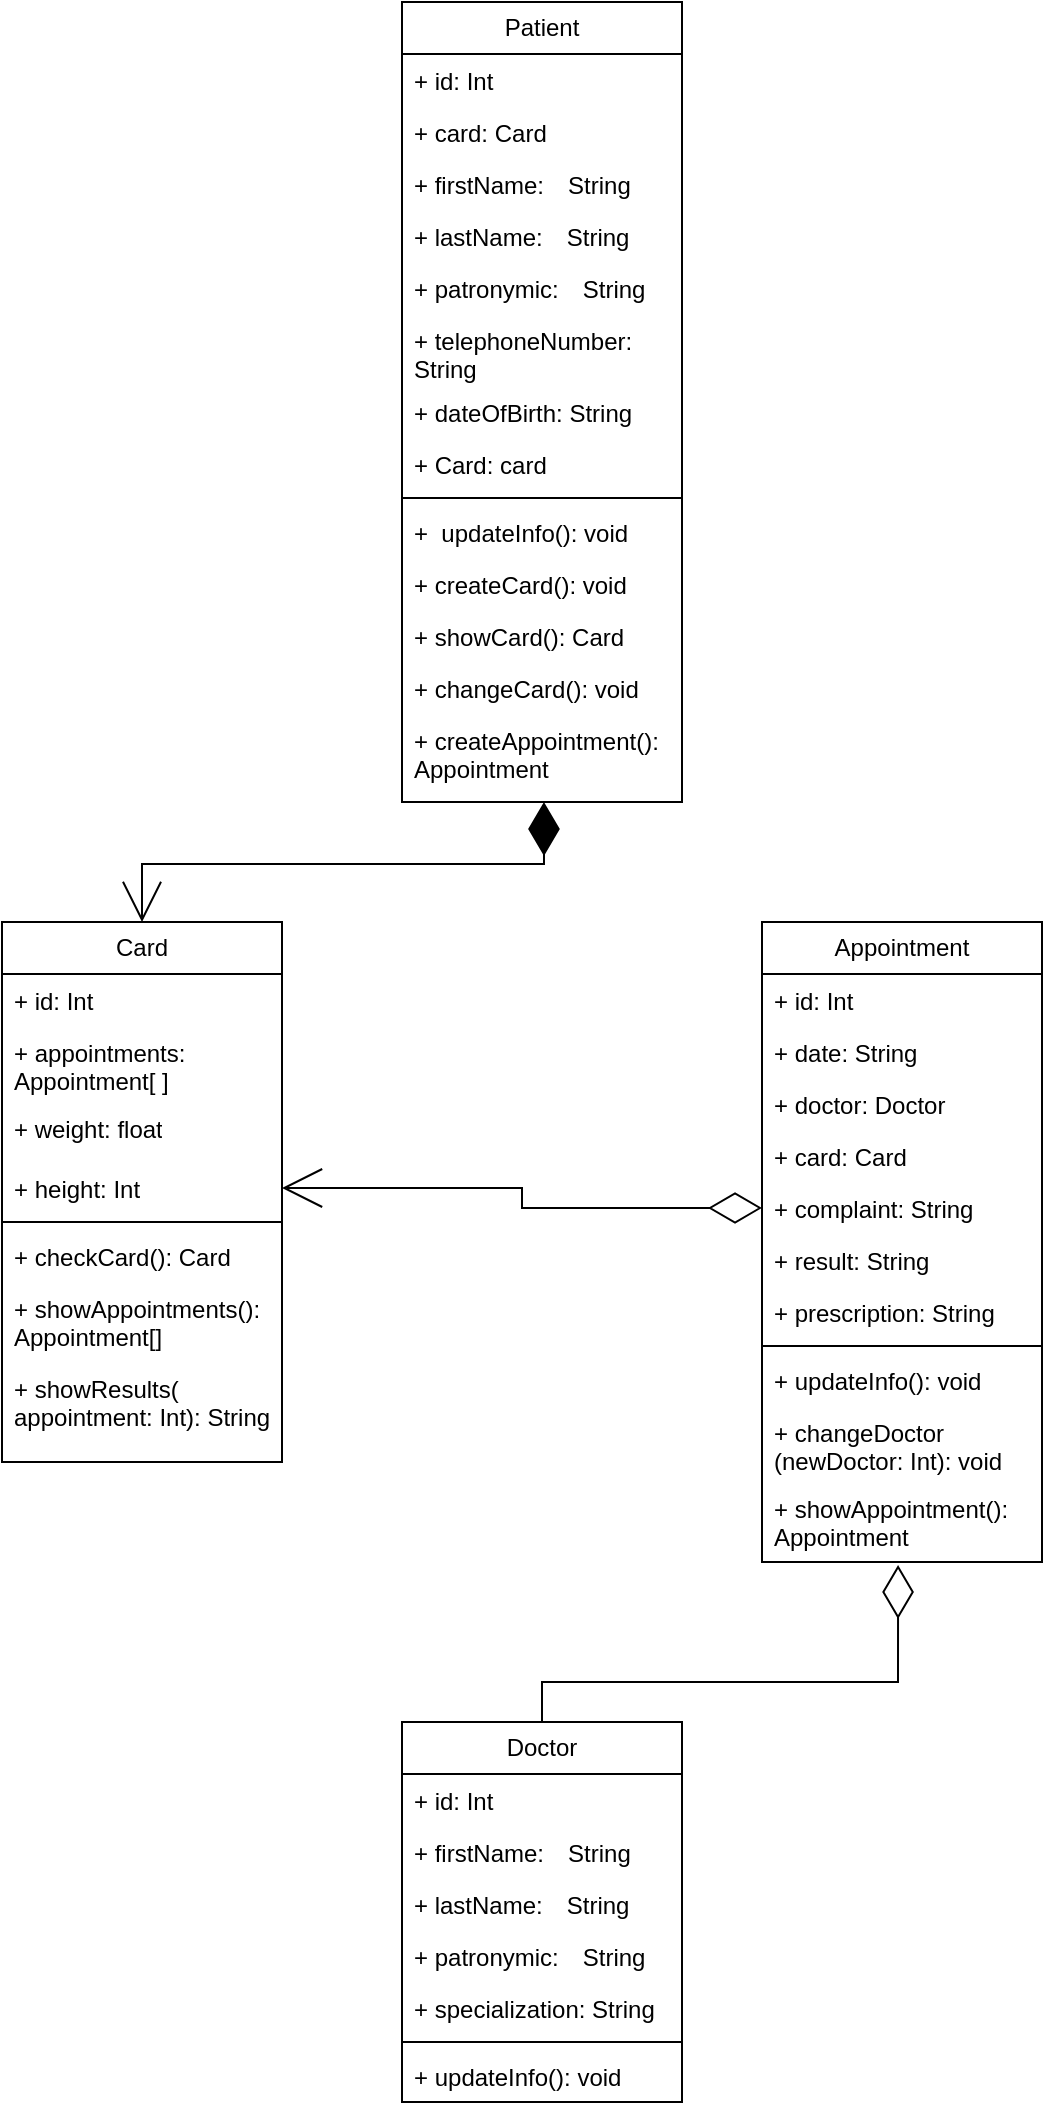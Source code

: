 <mxfile version="28.0.6">
  <diagram name="Page-1" id="AonDp7KmRSG0cJ-MDKhB">
    <mxGraphModel dx="872" dy="529" grid="1" gridSize="10" guides="1" tooltips="1" connect="1" arrows="1" fold="1" page="1" pageScale="1" pageWidth="850" pageHeight="1100" math="0" shadow="0">
      <root>
        <mxCell id="0" />
        <mxCell id="1" parent="0" />
        <mxCell id="JqDkDefauqwtXnVLPsz7-1" value="Patient" style="swimlane;fontStyle=0;childLayout=stackLayout;horizontal=1;startSize=26;fillColor=none;horizontalStack=0;resizeParent=1;resizeParentMax=0;resizeLast=0;collapsible=1;marginBottom=0;whiteSpace=wrap;html=1;" parent="1" vertex="1">
          <mxGeometry x="400" y="40" width="140" height="400" as="geometry" />
        </mxCell>
        <mxCell id="JqDkDefauqwtXnVLPsz7-2" value="+ id: Int　&lt;div&gt;&lt;br&gt;&lt;/div&gt;" style="text;strokeColor=none;fillColor=none;align=left;verticalAlign=top;spacingLeft=4;spacingRight=4;overflow=hidden;rotatable=0;points=[[0,0.5],[1,0.5]];portConstraint=eastwest;whiteSpace=wrap;html=1;" parent="JqDkDefauqwtXnVLPsz7-1" vertex="1">
          <mxGeometry y="26" width="140" height="26" as="geometry" />
        </mxCell>
        <mxCell id="JqDkDefauqwtXnVLPsz7-34" value="+ card: Card" style="text;strokeColor=none;fillColor=none;align=left;verticalAlign=top;spacingLeft=4;spacingRight=4;overflow=hidden;rotatable=0;points=[[0,0.5],[1,0.5]];portConstraint=eastwest;whiteSpace=wrap;html=1;" parent="JqDkDefauqwtXnVLPsz7-1" vertex="1">
          <mxGeometry y="52" width="140" height="26" as="geometry" />
        </mxCell>
        <mxCell id="JqDkDefauqwtXnVLPsz7-3" value="+ firstName:　String" style="text;strokeColor=none;fillColor=none;align=left;verticalAlign=top;spacingLeft=4;spacingRight=4;overflow=hidden;rotatable=0;points=[[0,0.5],[1,0.5]];portConstraint=eastwest;whiteSpace=wrap;html=1;" parent="JqDkDefauqwtXnVLPsz7-1" vertex="1">
          <mxGeometry y="78" width="140" height="26" as="geometry" />
        </mxCell>
        <mxCell id="JqDkDefauqwtXnVLPsz7-58" value="+ lastName:　String" style="text;strokeColor=none;fillColor=none;align=left;verticalAlign=top;spacingLeft=4;spacingRight=4;overflow=hidden;rotatable=0;points=[[0,0.5],[1,0.5]];portConstraint=eastwest;whiteSpace=wrap;html=1;" parent="JqDkDefauqwtXnVLPsz7-1" vertex="1">
          <mxGeometry y="104" width="140" height="26" as="geometry" />
        </mxCell>
        <mxCell id="JqDkDefauqwtXnVLPsz7-4" value="+ patronymic:　String" style="text;strokeColor=none;fillColor=none;align=left;verticalAlign=top;spacingLeft=4;spacingRight=4;overflow=hidden;rotatable=0;points=[[0,0.5],[1,0.5]];portConstraint=eastwest;whiteSpace=wrap;html=1;" parent="JqDkDefauqwtXnVLPsz7-1" vertex="1">
          <mxGeometry y="130" width="140" height="26" as="geometry" />
        </mxCell>
        <mxCell id="JqDkDefauqwtXnVLPsz7-6" value="+ telephoneNumber:　String" style="text;strokeColor=none;fillColor=none;align=left;verticalAlign=top;spacingLeft=4;spacingRight=4;overflow=hidden;rotatable=0;points=[[0,0.5],[1,0.5]];portConstraint=eastwest;whiteSpace=wrap;html=1;" parent="JqDkDefauqwtXnVLPsz7-1" vertex="1">
          <mxGeometry y="156" width="140" height="36" as="geometry" />
        </mxCell>
        <mxCell id="JqDkDefauqwtXnVLPsz7-5" value="+ dateOfBirth: String" style="text;strokeColor=none;fillColor=none;align=left;verticalAlign=top;spacingLeft=4;spacingRight=4;overflow=hidden;rotatable=0;points=[[0,0.5],[1,0.5]];portConstraint=eastwest;whiteSpace=wrap;html=1;" parent="JqDkDefauqwtXnVLPsz7-1" vertex="1">
          <mxGeometry y="192" width="140" height="26" as="geometry" />
        </mxCell>
        <mxCell id="JqDkDefauqwtXnVLPsz7-7" value="+ Card: card" style="text;strokeColor=none;fillColor=none;align=left;verticalAlign=top;spacingLeft=4;spacingRight=4;overflow=hidden;rotatable=0;points=[[0,0.5],[1,0.5]];portConstraint=eastwest;whiteSpace=wrap;html=1;" parent="JqDkDefauqwtXnVLPsz7-1" vertex="1">
          <mxGeometry y="218" width="140" height="26" as="geometry" />
        </mxCell>
        <mxCell id="JqDkDefauqwtXnVLPsz7-13" value="" style="line;strokeWidth=1;fillColor=none;align=left;verticalAlign=middle;spacingTop=-1;spacingLeft=3;spacingRight=3;rotatable=0;labelPosition=right;points=[];portConstraint=eastwest;strokeColor=inherit;" parent="JqDkDefauqwtXnVLPsz7-1" vertex="1">
          <mxGeometry y="244" width="140" height="8" as="geometry" />
        </mxCell>
        <mxCell id="JqDkDefauqwtXnVLPsz7-14" value="+&amp;nbsp; updateInfo(): void" style="text;strokeColor=none;fillColor=none;align=left;verticalAlign=top;spacingLeft=4;spacingRight=4;overflow=hidden;rotatable=0;points=[[0,0.5],[1,0.5]];portConstraint=eastwest;whiteSpace=wrap;html=1;" parent="JqDkDefauqwtXnVLPsz7-1" vertex="1">
          <mxGeometry y="252" width="140" height="26" as="geometry" />
        </mxCell>
        <mxCell id="JqDkDefauqwtXnVLPsz7-15" value="+ createCard(): void" style="text;strokeColor=none;fillColor=none;align=left;verticalAlign=top;spacingLeft=4;spacingRight=4;overflow=hidden;rotatable=0;points=[[0,0.5],[1,0.5]];portConstraint=eastwest;whiteSpace=wrap;html=1;" parent="JqDkDefauqwtXnVLPsz7-1" vertex="1">
          <mxGeometry y="278" width="140" height="26" as="geometry" />
        </mxCell>
        <mxCell id="JqDkDefauqwtXnVLPsz7-35" value="+ showCard(): Card" style="text;strokeColor=none;fillColor=none;align=left;verticalAlign=top;spacingLeft=4;spacingRight=4;overflow=hidden;rotatable=0;points=[[0,0.5],[1,0.5]];portConstraint=eastwest;whiteSpace=wrap;html=1;" parent="JqDkDefauqwtXnVLPsz7-1" vertex="1">
          <mxGeometry y="304" width="140" height="26" as="geometry" />
        </mxCell>
        <mxCell id="JqDkDefauqwtXnVLPsz7-36" value="+ changeCard(): void" style="text;strokeColor=none;fillColor=none;align=left;verticalAlign=top;spacingLeft=4;spacingRight=4;overflow=hidden;rotatable=0;points=[[0,0.5],[1,0.5]];portConstraint=eastwest;whiteSpace=wrap;html=1;" parent="JqDkDefauqwtXnVLPsz7-1" vertex="1">
          <mxGeometry y="330" width="140" height="26" as="geometry" />
        </mxCell>
        <mxCell id="JqDkDefauqwtXnVLPsz7-16" value="+ createAppointment(): Appointment" style="text;strokeColor=none;fillColor=none;align=left;verticalAlign=top;spacingLeft=4;spacingRight=4;overflow=hidden;rotatable=0;points=[[0,0.5],[1,0.5]];portConstraint=eastwest;whiteSpace=wrap;html=1;" parent="JqDkDefauqwtXnVLPsz7-1" vertex="1">
          <mxGeometry y="356" width="140" height="44" as="geometry" />
        </mxCell>
        <mxCell id="JqDkDefauqwtXnVLPsz7-17" value="Card" style="swimlane;fontStyle=0;childLayout=stackLayout;horizontal=1;startSize=26;fillColor=none;horizontalStack=0;resizeParent=1;resizeParentMax=0;resizeLast=0;collapsible=1;marginBottom=0;whiteSpace=wrap;html=1;" parent="1" vertex="1">
          <mxGeometry x="200" y="500" width="140" height="270" as="geometry" />
        </mxCell>
        <mxCell id="JqDkDefauqwtXnVLPsz7-18" value="+ id: Int" style="text;strokeColor=none;fillColor=none;align=left;verticalAlign=top;spacingLeft=4;spacingRight=4;overflow=hidden;rotatable=0;points=[[0,0.5],[1,0.5]];portConstraint=eastwest;whiteSpace=wrap;html=1;" parent="JqDkDefauqwtXnVLPsz7-17" vertex="1">
          <mxGeometry y="26" width="140" height="26" as="geometry" />
        </mxCell>
        <mxCell id="JqDkDefauqwtXnVLPsz7-19" value="+ appointments: Appointment[ ]" style="text;strokeColor=none;fillColor=none;align=left;verticalAlign=top;spacingLeft=4;spacingRight=4;overflow=hidden;rotatable=0;points=[[0,0.5],[1,0.5]];portConstraint=eastwest;whiteSpace=wrap;html=1;" parent="JqDkDefauqwtXnVLPsz7-17" vertex="1">
          <mxGeometry y="52" width="140" height="38" as="geometry" />
        </mxCell>
        <mxCell id="JqDkDefauqwtXnVLPsz7-22" value="+ weight: float" style="text;strokeColor=none;fillColor=none;align=left;verticalAlign=top;spacingLeft=4;spacingRight=4;overflow=hidden;rotatable=0;points=[[0,0.5],[1,0.5]];portConstraint=eastwest;whiteSpace=wrap;html=1;" parent="JqDkDefauqwtXnVLPsz7-17" vertex="1">
          <mxGeometry y="90" width="140" height="30" as="geometry" />
        </mxCell>
        <mxCell id="JqDkDefauqwtXnVLPsz7-46" value="+ height: Int" style="text;strokeColor=none;fillColor=none;align=left;verticalAlign=top;spacingLeft=4;spacingRight=4;overflow=hidden;rotatable=0;points=[[0,0.5],[1,0.5]];portConstraint=eastwest;whiteSpace=wrap;html=1;" parent="JqDkDefauqwtXnVLPsz7-17" vertex="1">
          <mxGeometry y="120" width="140" height="26" as="geometry" />
        </mxCell>
        <mxCell id="JqDkDefauqwtXnVLPsz7-21" value="" style="line;strokeWidth=1;fillColor=none;align=left;verticalAlign=middle;spacingTop=-1;spacingLeft=3;spacingRight=3;rotatable=0;labelPosition=right;points=[];portConstraint=eastwest;strokeColor=inherit;" parent="JqDkDefauqwtXnVLPsz7-17" vertex="1">
          <mxGeometry y="146" width="140" height="8" as="geometry" />
        </mxCell>
        <mxCell id="JqDkDefauqwtXnVLPsz7-20" value="+ checkCard(): Card" style="text;strokeColor=none;fillColor=none;align=left;verticalAlign=top;spacingLeft=4;spacingRight=4;overflow=hidden;rotatable=0;points=[[0,0.5],[1,0.5]];portConstraint=eastwest;whiteSpace=wrap;html=1;" parent="JqDkDefauqwtXnVLPsz7-17" vertex="1">
          <mxGeometry y="154" width="140" height="26" as="geometry" />
        </mxCell>
        <mxCell id="JqDkDefauqwtXnVLPsz7-49" value="+ showAppointments(): Appointment[]" style="text;strokeColor=none;fillColor=none;align=left;verticalAlign=top;spacingLeft=4;spacingRight=4;overflow=hidden;rotatable=0;points=[[0,0.5],[1,0.5]];portConstraint=eastwest;whiteSpace=wrap;html=1;" parent="JqDkDefauqwtXnVLPsz7-17" vertex="1">
          <mxGeometry y="180" width="140" height="40" as="geometry" />
        </mxCell>
        <mxCell id="JqDkDefauqwtXnVLPsz7-48" value="+ showResults(&lt;div&gt;appointment: Int): String&lt;/div&gt;" style="text;strokeColor=none;fillColor=none;align=left;verticalAlign=top;spacingLeft=4;spacingRight=4;overflow=hidden;rotatable=0;points=[[0,0.5],[1,0.5]];portConstraint=eastwest;whiteSpace=wrap;html=1;" parent="JqDkDefauqwtXnVLPsz7-17" vertex="1">
          <mxGeometry y="220" width="140" height="50" as="geometry" />
        </mxCell>
        <mxCell id="JqDkDefauqwtXnVLPsz7-23" value="Appointment" style="swimlane;fontStyle=0;childLayout=stackLayout;horizontal=1;startSize=26;fillColor=none;horizontalStack=0;resizeParent=1;resizeParentMax=0;resizeLast=0;collapsible=1;marginBottom=0;whiteSpace=wrap;html=1;" parent="1" vertex="1">
          <mxGeometry x="580" y="500" width="140" height="320" as="geometry" />
        </mxCell>
        <mxCell id="JqDkDefauqwtXnVLPsz7-24" value="+ id: Int" style="text;strokeColor=none;fillColor=none;align=left;verticalAlign=top;spacingLeft=4;spacingRight=4;overflow=hidden;rotatable=0;points=[[0,0.5],[1,0.5]];portConstraint=eastwest;whiteSpace=wrap;html=1;" parent="JqDkDefauqwtXnVLPsz7-23" vertex="1">
          <mxGeometry y="26" width="140" height="26" as="geometry" />
        </mxCell>
        <mxCell id="JqDkDefauqwtXnVLPsz7-25" value="+ date: String" style="text;strokeColor=none;fillColor=none;align=left;verticalAlign=top;spacingLeft=4;spacingRight=4;overflow=hidden;rotatable=0;points=[[0,0.5],[1,0.5]];portConstraint=eastwest;whiteSpace=wrap;html=1;" parent="JqDkDefauqwtXnVLPsz7-23" vertex="1">
          <mxGeometry y="52" width="140" height="26" as="geometry" />
        </mxCell>
        <mxCell id="JqDkDefauqwtXnVLPsz7-50" value="+ doctor: Doctor" style="text;strokeColor=none;fillColor=none;align=left;verticalAlign=top;spacingLeft=4;spacingRight=4;overflow=hidden;rotatable=0;points=[[0,0.5],[1,0.5]];portConstraint=eastwest;whiteSpace=wrap;html=1;" parent="JqDkDefauqwtXnVLPsz7-23" vertex="1">
          <mxGeometry y="78" width="140" height="26" as="geometry" />
        </mxCell>
        <mxCell id="JqDkDefauqwtXnVLPsz7-65" value="+ card: Card" style="text;strokeColor=none;fillColor=none;align=left;verticalAlign=top;spacingLeft=4;spacingRight=4;overflow=hidden;rotatable=0;points=[[0,0.5],[1,0.5]];portConstraint=eastwest;whiteSpace=wrap;html=1;" parent="JqDkDefauqwtXnVLPsz7-23" vertex="1">
          <mxGeometry y="104" width="140" height="26" as="geometry" />
        </mxCell>
        <mxCell id="JqDkDefauqwtXnVLPsz7-51" value="+ complaint: String" style="text;strokeColor=none;fillColor=none;align=left;verticalAlign=top;spacingLeft=4;spacingRight=4;overflow=hidden;rotatable=0;points=[[0,0.5],[1,0.5]];portConstraint=eastwest;whiteSpace=wrap;html=1;" parent="JqDkDefauqwtXnVLPsz7-23" vertex="1">
          <mxGeometry y="130" width="140" height="26" as="geometry" />
        </mxCell>
        <mxCell id="JqDkDefauqwtXnVLPsz7-52" value="+ result: String" style="text;strokeColor=none;fillColor=none;align=left;verticalAlign=top;spacingLeft=4;spacingRight=4;overflow=hidden;rotatable=0;points=[[0,0.5],[1,0.5]];portConstraint=eastwest;whiteSpace=wrap;html=1;" parent="JqDkDefauqwtXnVLPsz7-23" vertex="1">
          <mxGeometry y="156" width="140" height="26" as="geometry" />
        </mxCell>
        <mxCell id="JqDkDefauqwtXnVLPsz7-53" value="+ prescription: String" style="text;strokeColor=none;fillColor=none;align=left;verticalAlign=top;spacingLeft=4;spacingRight=4;overflow=hidden;rotatable=0;points=[[0,0.5],[1,0.5]];portConstraint=eastwest;whiteSpace=wrap;html=1;" parent="JqDkDefauqwtXnVLPsz7-23" vertex="1">
          <mxGeometry y="182" width="140" height="26" as="geometry" />
        </mxCell>
        <mxCell id="JqDkDefauqwtXnVLPsz7-32" value="" style="line;strokeWidth=1;fillColor=none;align=left;verticalAlign=middle;spacingTop=-1;spacingLeft=3;spacingRight=3;rotatable=0;labelPosition=right;points=[];portConstraint=eastwest;strokeColor=inherit;" parent="JqDkDefauqwtXnVLPsz7-23" vertex="1">
          <mxGeometry y="208" width="140" height="8" as="geometry" />
        </mxCell>
        <mxCell id="JqDkDefauqwtXnVLPsz7-26" value="+ updateInfo(): void" style="text;strokeColor=none;fillColor=none;align=left;verticalAlign=top;spacingLeft=4;spacingRight=4;overflow=hidden;rotatable=0;points=[[0,0.5],[1,0.5]];portConstraint=eastwest;whiteSpace=wrap;html=1;" parent="JqDkDefauqwtXnVLPsz7-23" vertex="1">
          <mxGeometry y="216" width="140" height="26" as="geometry" />
        </mxCell>
        <mxCell id="JqDkDefauqwtXnVLPsz7-54" value="+ changeDoctor&lt;div&gt;(newDoctor: Int): void&lt;/div&gt;" style="text;strokeColor=none;fillColor=none;align=left;verticalAlign=top;spacingLeft=4;spacingRight=4;overflow=hidden;rotatable=0;points=[[0,0.5],[1,0.5]];portConstraint=eastwest;whiteSpace=wrap;html=1;" parent="JqDkDefauqwtXnVLPsz7-23" vertex="1">
          <mxGeometry y="242" width="140" height="38" as="geometry" />
        </mxCell>
        <mxCell id="JqDkDefauqwtXnVLPsz7-55" value="+ showAppointment(): Appointment" style="text;strokeColor=none;fillColor=none;align=left;verticalAlign=top;spacingLeft=4;spacingRight=4;overflow=hidden;rotatable=0;points=[[0,0.5],[1,0.5]];portConstraint=eastwest;whiteSpace=wrap;html=1;" parent="JqDkDefauqwtXnVLPsz7-23" vertex="1">
          <mxGeometry y="280" width="140" height="40" as="geometry" />
        </mxCell>
        <mxCell id="JqDkDefauqwtXnVLPsz7-27" value="Doctor" style="swimlane;fontStyle=0;childLayout=stackLayout;horizontal=1;startSize=26;fillColor=none;horizontalStack=0;resizeParent=1;resizeParentMax=0;resizeLast=0;collapsible=1;marginBottom=0;whiteSpace=wrap;html=1;" parent="1" vertex="1">
          <mxGeometry x="400" y="900" width="140" height="190" as="geometry" />
        </mxCell>
        <mxCell id="JqDkDefauqwtXnVLPsz7-59" value="+ id: Int　&lt;div&gt;&lt;br&gt;&lt;/div&gt;" style="text;strokeColor=none;fillColor=none;align=left;verticalAlign=top;spacingLeft=4;spacingRight=4;overflow=hidden;rotatable=0;points=[[0,0.5],[1,0.5]];portConstraint=eastwest;whiteSpace=wrap;html=1;" parent="JqDkDefauqwtXnVLPsz7-27" vertex="1">
          <mxGeometry y="26" width="140" height="26" as="geometry" />
        </mxCell>
        <mxCell id="JqDkDefauqwtXnVLPsz7-60" value="+ firstName:　String" style="text;strokeColor=none;fillColor=none;align=left;verticalAlign=top;spacingLeft=4;spacingRight=4;overflow=hidden;rotatable=0;points=[[0,0.5],[1,0.5]];portConstraint=eastwest;whiteSpace=wrap;html=1;" parent="JqDkDefauqwtXnVLPsz7-27" vertex="1">
          <mxGeometry y="52" width="140" height="26" as="geometry" />
        </mxCell>
        <mxCell id="JqDkDefauqwtXnVLPsz7-61" value="+ lastName:　String" style="text;strokeColor=none;fillColor=none;align=left;verticalAlign=top;spacingLeft=4;spacingRight=4;overflow=hidden;rotatable=0;points=[[0,0.5],[1,0.5]];portConstraint=eastwest;whiteSpace=wrap;html=1;" parent="JqDkDefauqwtXnVLPsz7-27" vertex="1">
          <mxGeometry y="78" width="140" height="26" as="geometry" />
        </mxCell>
        <mxCell id="JqDkDefauqwtXnVLPsz7-62" value="+ patronymic:　String" style="text;strokeColor=none;fillColor=none;align=left;verticalAlign=top;spacingLeft=4;spacingRight=4;overflow=hidden;rotatable=0;points=[[0,0.5],[1,0.5]];portConstraint=eastwest;whiteSpace=wrap;html=1;" parent="JqDkDefauqwtXnVLPsz7-27" vertex="1">
          <mxGeometry y="104" width="140" height="26" as="geometry" />
        </mxCell>
        <mxCell id="JqDkDefauqwtXnVLPsz7-29" value="+ specialization: String" style="text;strokeColor=none;fillColor=none;align=left;verticalAlign=top;spacingLeft=4;spacingRight=4;overflow=hidden;rotatable=0;points=[[0,0.5],[1,0.5]];portConstraint=eastwest;whiteSpace=wrap;html=1;" parent="JqDkDefauqwtXnVLPsz7-27" vertex="1">
          <mxGeometry y="130" width="140" height="26" as="geometry" />
        </mxCell>
        <mxCell id="JqDkDefauqwtXnVLPsz7-31" value="" style="line;strokeWidth=1;fillColor=none;align=left;verticalAlign=middle;spacingTop=-1;spacingLeft=3;spacingRight=3;rotatable=0;labelPosition=right;points=[];portConstraint=eastwest;strokeColor=inherit;" parent="JqDkDefauqwtXnVLPsz7-27" vertex="1">
          <mxGeometry y="156" width="140" height="8" as="geometry" />
        </mxCell>
        <mxCell id="JqDkDefauqwtXnVLPsz7-30" value="+ updateInfo(): void" style="text;strokeColor=none;fillColor=none;align=left;verticalAlign=top;spacingLeft=4;spacingRight=4;overflow=hidden;rotatable=0;points=[[0,0.5],[1,0.5]];portConstraint=eastwest;whiteSpace=wrap;html=1;" parent="JqDkDefauqwtXnVLPsz7-27" vertex="1">
          <mxGeometry y="164" width="140" height="26" as="geometry" />
        </mxCell>
        <mxCell id="JqDkDefauqwtXnVLPsz7-41" value="" style="endArrow=diamondThin;endFill=1;endSize=24;html=1;rounded=0;edgeStyle=orthogonalEdgeStyle;exitX=0.5;exitY=0;exitDx=0;exitDy=0;entryX=0.507;entryY=1;entryDx=0;entryDy=0;entryPerimeter=0;startArrow=open;startFill=0;startSize=18;" parent="1" source="JqDkDefauqwtXnVLPsz7-17" target="JqDkDefauqwtXnVLPsz7-16" edge="1">
          <mxGeometry width="160" relative="1" as="geometry">
            <mxPoint x="340" y="630" as="sourcePoint" />
            <mxPoint x="430" y="510" as="targetPoint" />
            <Array as="points">
              <mxPoint x="270" y="471" />
              <mxPoint x="471" y="471" />
            </Array>
          </mxGeometry>
        </mxCell>
        <mxCell id="JqDkDefauqwtXnVLPsz7-64" value="" style="endArrow=diamondThin;endFill=0;endSize=24;html=1;rounded=0;edgeStyle=orthogonalEdgeStyle;entryX=0.486;entryY=1.038;entryDx=0;entryDy=0;entryPerimeter=0;exitX=0.5;exitY=0;exitDx=0;exitDy=0;" parent="1" source="JqDkDefauqwtXnVLPsz7-27" target="JqDkDefauqwtXnVLPsz7-55" edge="1">
          <mxGeometry width="160" relative="1" as="geometry">
            <mxPoint x="660" y="890" as="sourcePoint" />
            <mxPoint x="820" y="890" as="targetPoint" />
            <Array as="points">
              <mxPoint x="470" y="880" />
              <mxPoint x="648" y="880" />
            </Array>
          </mxGeometry>
        </mxCell>
        <mxCell id="JqDkDefauqwtXnVLPsz7-68" value="" style="endArrow=diamondThin;endFill=0;endSize=24;html=1;rounded=0;exitX=1;exitY=0.5;exitDx=0;exitDy=0;startArrow=open;startFill=0;startSize=18;entryX=0;entryY=0.5;entryDx=0;entryDy=0;edgeStyle=orthogonalEdgeStyle;" parent="1" source="JqDkDefauqwtXnVLPsz7-46" target="JqDkDefauqwtXnVLPsz7-51" edge="1">
          <mxGeometry width="160" relative="1" as="geometry">
            <mxPoint x="510" y="708" as="sourcePoint" />
            <mxPoint x="570" y="620" as="targetPoint" />
          </mxGeometry>
        </mxCell>
      </root>
    </mxGraphModel>
  </diagram>
</mxfile>
